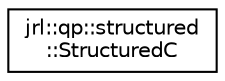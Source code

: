digraph "Graphical Class Hierarchy"
{
 // LATEX_PDF_SIZE
  edge [fontname="Helvetica",fontsize="10",labelfontname="Helvetica",labelfontsize="10"];
  node [fontname="Helvetica",fontsize="10",shape=record];
  rankdir="LR";
  Node0 [label="jrl::qp::structured\l::StructuredC",height=0.2,width=0.4,color="black", fillcolor="white", style="filled",URL="$classjrl_1_1qp_1_1structured_1_1StructuredC.html",tooltip=" "];
}
